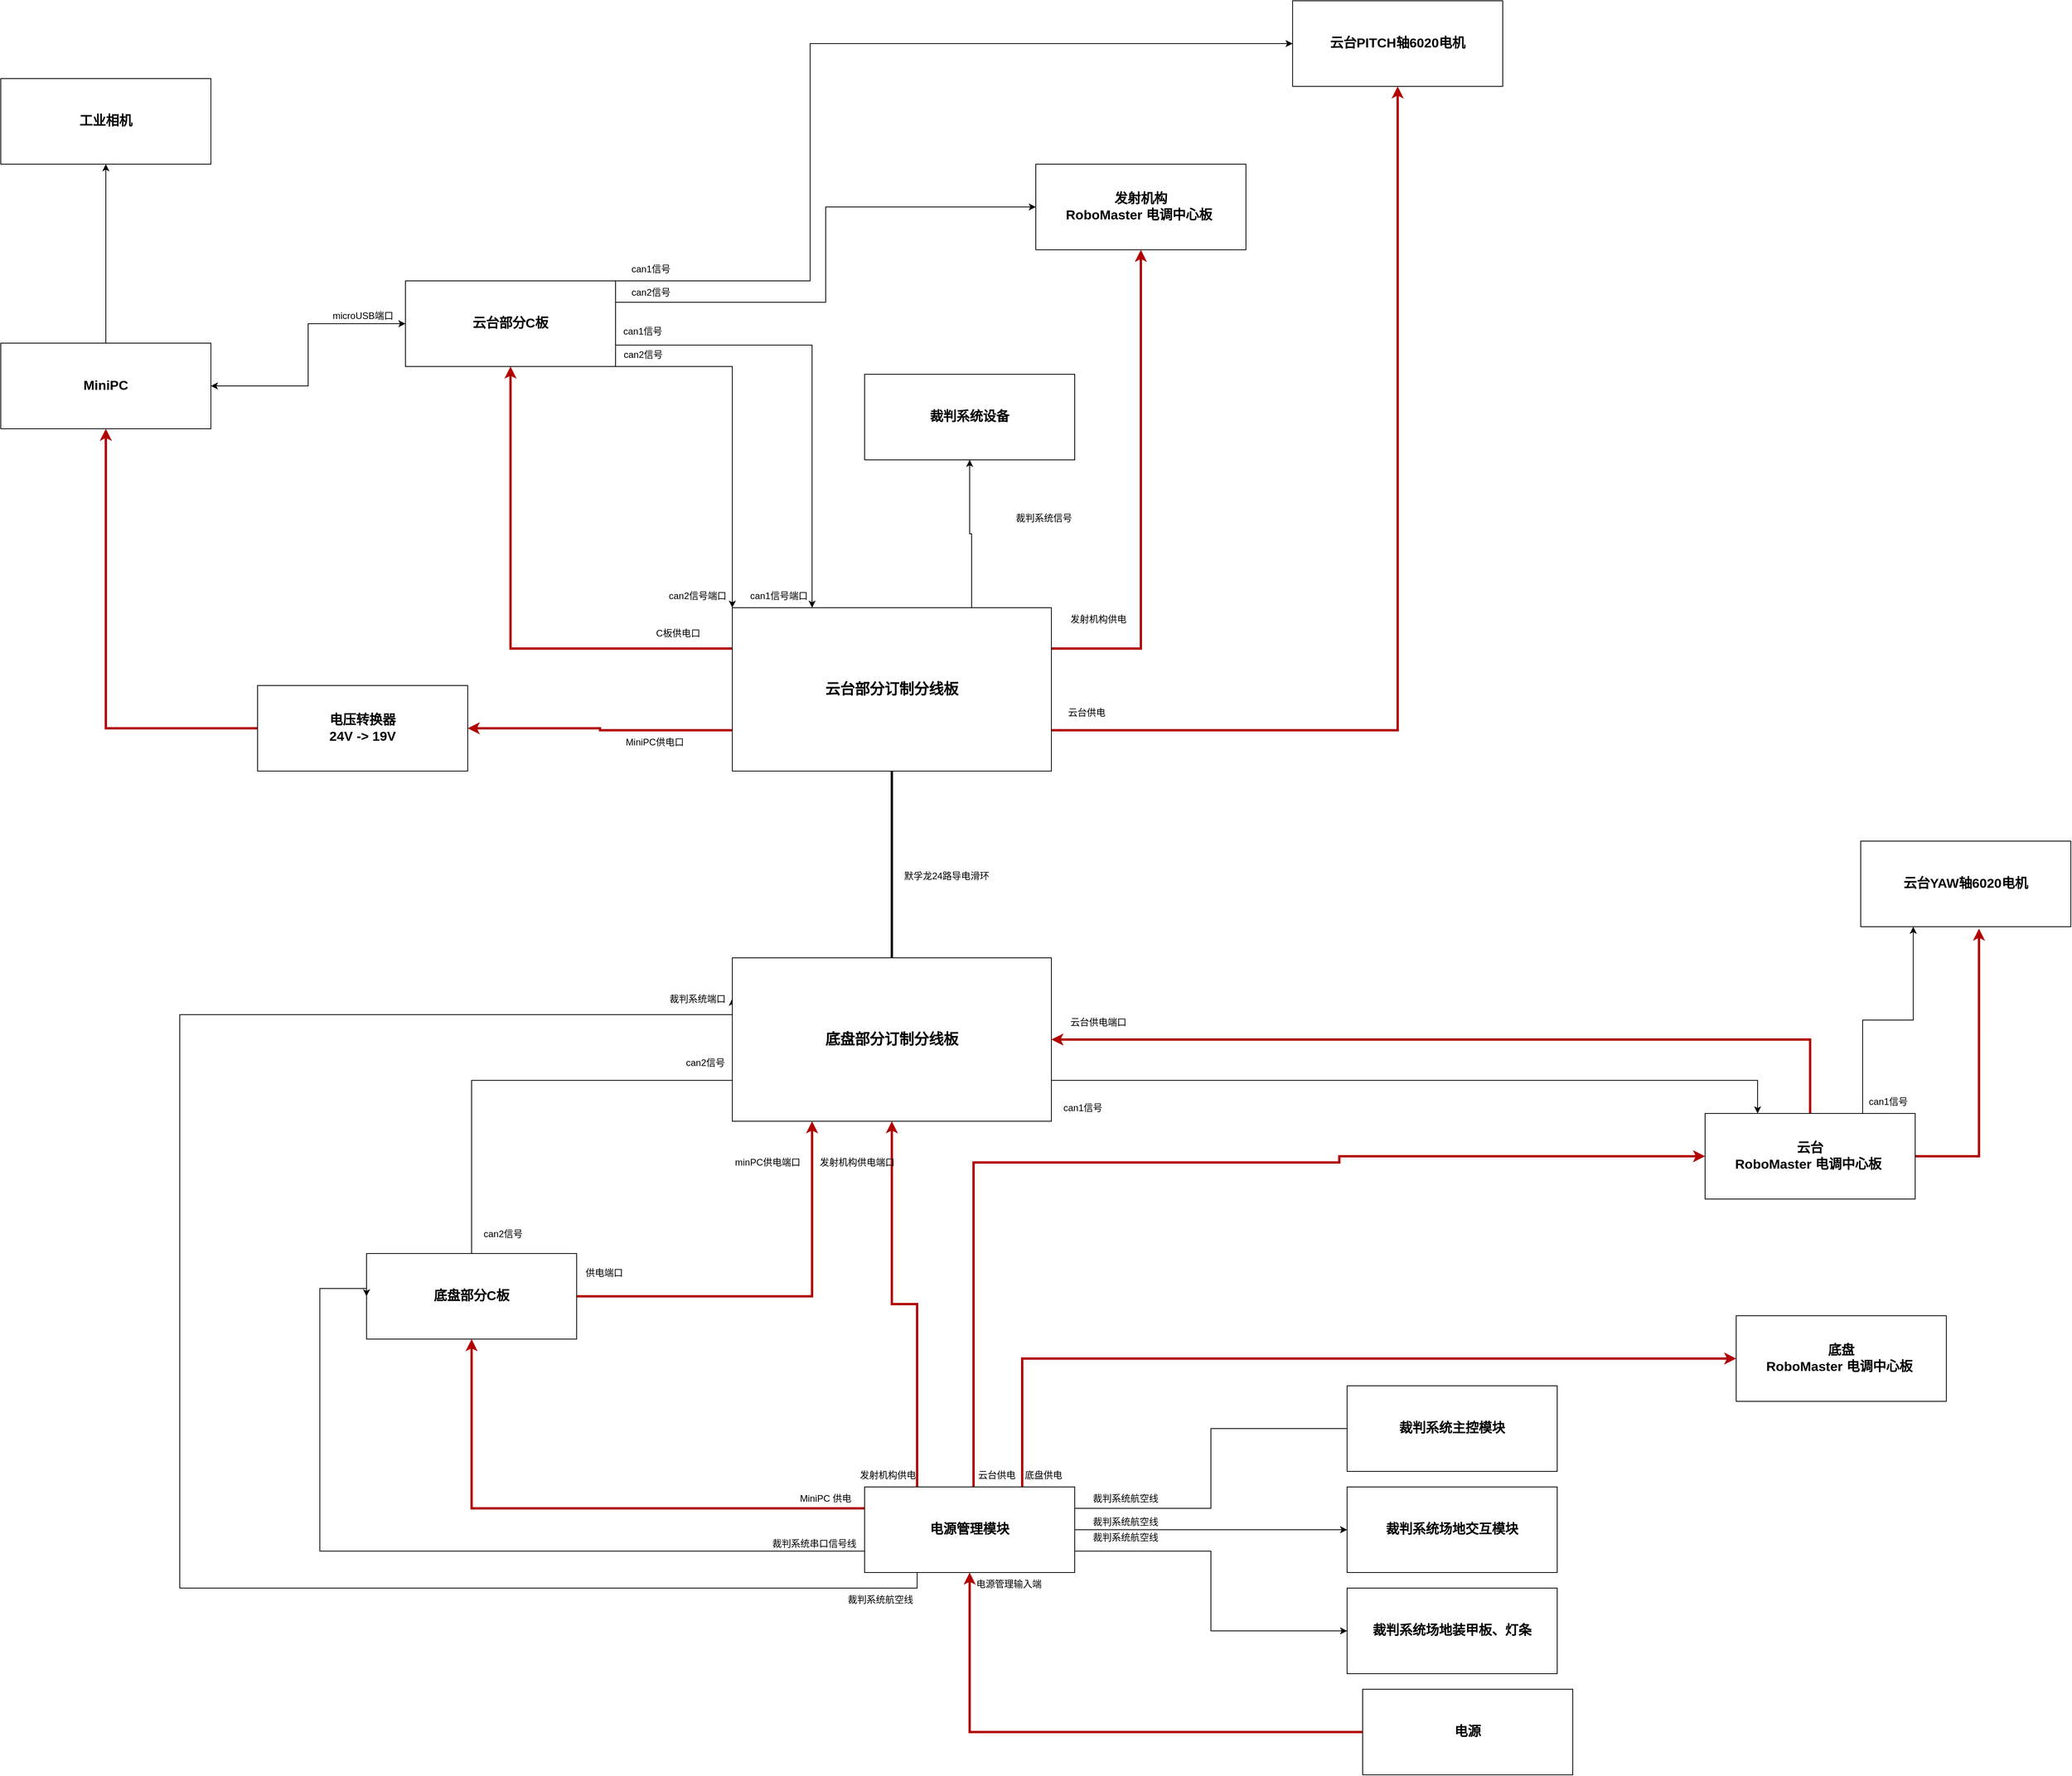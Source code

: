 <mxfile version="21.3.7" type="device">
  <diagram name="Page-1" id="8n1YRNNRPJk1owFZoc6L">
    <mxGraphModel dx="5630" dy="3937" grid="1" gridSize="10" guides="1" tooltips="1" connect="1" arrows="1" fold="1" page="1" pageScale="1" pageWidth="850" pageHeight="1100" math="0" shadow="0">
      <root>
        <mxCell id="0" />
        <mxCell id="1" parent="0" />
        <mxCell id="8JmPRWkfUFFDfO5RH25s-65" style="edgeStyle=orthogonalEdgeStyle;rounded=0;orthogonalLoop=1;jettySize=auto;html=1;entryX=0;entryY=0.5;entryDx=0;entryDy=0;exitX=1;exitY=0.25;exitDx=0;exitDy=0;" edge="1" parent="1" source="8JmPRWkfUFFDfO5RH25s-3" target="8JmPRWkfUFFDfO5RH25s-9">
          <mxGeometry relative="1" as="geometry" />
        </mxCell>
        <mxCell id="8JmPRWkfUFFDfO5RH25s-67" style="edgeStyle=orthogonalEdgeStyle;rounded=0;orthogonalLoop=1;jettySize=auto;html=1;exitX=1;exitY=0;exitDx=0;exitDy=0;entryX=0;entryY=0.5;entryDx=0;entryDy=0;" edge="1" parent="1" source="8JmPRWkfUFFDfO5RH25s-3" target="8JmPRWkfUFFDfO5RH25s-97">
          <mxGeometry relative="1" as="geometry">
            <mxPoint x="850" y="-795" as="targetPoint" />
            <Array as="points">
              <mxPoint x="300" y="-490" />
              <mxPoint x="300" y="-795" />
              <mxPoint x="910" y="-795" />
            </Array>
          </mxGeometry>
        </mxCell>
        <mxCell id="8JmPRWkfUFFDfO5RH25s-73" style="edgeStyle=orthogonalEdgeStyle;rounded=0;orthogonalLoop=1;jettySize=auto;html=1;exitX=1;exitY=0.75;exitDx=0;exitDy=0;entryX=0.25;entryY=0;entryDx=0;entryDy=0;" edge="1" parent="1" source="8JmPRWkfUFFDfO5RH25s-3" target="8JmPRWkfUFFDfO5RH25s-40">
          <mxGeometry relative="1" as="geometry" />
        </mxCell>
        <mxCell id="8JmPRWkfUFFDfO5RH25s-74" style="edgeStyle=orthogonalEdgeStyle;rounded=0;orthogonalLoop=1;jettySize=auto;html=1;exitX=1;exitY=1;exitDx=0;exitDy=0;entryX=0;entryY=0;entryDx=0;entryDy=0;" edge="1" parent="1" source="8JmPRWkfUFFDfO5RH25s-3" target="8JmPRWkfUFFDfO5RH25s-40">
          <mxGeometry relative="1" as="geometry">
            <Array as="points">
              <mxPoint x="200" y="-380" />
            </Array>
          </mxGeometry>
        </mxCell>
        <mxCell id="8JmPRWkfUFFDfO5RH25s-3" value="&lt;font style=&quot;font-size: 17px;&quot;&gt;&lt;b&gt;云台部分C板&lt;/b&gt;&lt;/font&gt;" style="rounded=0;whiteSpace=wrap;html=1;" vertex="1" parent="1">
          <mxGeometry x="-220" y="-490" width="270" height="110" as="geometry" />
        </mxCell>
        <mxCell id="8JmPRWkfUFFDfO5RH25s-39" style="edgeStyle=orthogonalEdgeStyle;rounded=0;orthogonalLoop=1;jettySize=auto;html=1;entryX=0.25;entryY=1;entryDx=0;entryDy=0;fillColor=#e51400;strokeColor=#B20000;strokeWidth=3;" edge="1" parent="1" source="8JmPRWkfUFFDfO5RH25s-4" target="8JmPRWkfUFFDfO5RH25s-35">
          <mxGeometry relative="1" as="geometry" />
        </mxCell>
        <mxCell id="8JmPRWkfUFFDfO5RH25s-4" value="&lt;font style=&quot;font-size: 17px;&quot;&gt;&lt;b&gt;底盘部分C板&lt;/b&gt;&lt;/font&gt;" style="rounded=0;whiteSpace=wrap;html=1;" vertex="1" parent="1">
          <mxGeometry x="-270" y="760" width="270" height="110" as="geometry" />
        </mxCell>
        <mxCell id="8JmPRWkfUFFDfO5RH25s-20" style="edgeStyle=orthogonalEdgeStyle;rounded=0;orthogonalLoop=1;jettySize=auto;html=1;entryX=0.75;entryY=0;entryDx=0;entryDy=0;endArrow=none;endFill=0;startArrow=classic;startFill=1;fillColor=#e51400;strokeColor=#B20000;strokeWidth=3;" edge="1" parent="1" source="8JmPRWkfUFFDfO5RH25s-7" target="8JmPRWkfUFFDfO5RH25s-11">
          <mxGeometry relative="1" as="geometry" />
        </mxCell>
        <mxCell id="8JmPRWkfUFFDfO5RH25s-7" value="&lt;font style=&quot;font-size: 17px;&quot;&gt;&lt;b&gt;底盘&lt;br&gt;RoboMaster 电调中心板&amp;nbsp;&lt;/b&gt;&lt;/font&gt;" style="rounded=0;whiteSpace=wrap;html=1;" vertex="1" parent="1">
          <mxGeometry x="1490" y="840" width="270" height="110" as="geometry" />
        </mxCell>
        <mxCell id="8JmPRWkfUFFDfO5RH25s-9" value="&lt;font style=&quot;font-size: 17px;&quot;&gt;&lt;b&gt;发射机构&lt;br&gt;RoboMaster 电调中心板&amp;nbsp;&lt;/b&gt;&lt;/font&gt;" style="rounded=0;whiteSpace=wrap;html=1;" vertex="1" parent="1">
          <mxGeometry x="590" y="-640" width="270" height="110" as="geometry" />
        </mxCell>
        <mxCell id="8JmPRWkfUFFDfO5RH25s-14" style="edgeStyle=orthogonalEdgeStyle;rounded=0;orthogonalLoop=1;jettySize=auto;html=1;entryX=1;entryY=0.25;entryDx=0;entryDy=0;endArrow=none;endFill=0;" edge="1" parent="1" source="8JmPRWkfUFFDfO5RH25s-10" target="8JmPRWkfUFFDfO5RH25s-11">
          <mxGeometry relative="1" as="geometry" />
        </mxCell>
        <mxCell id="8JmPRWkfUFFDfO5RH25s-10" value="&lt;span style=&quot;font-size: 17px;&quot;&gt;&lt;b&gt;裁判系统主控模块&lt;/b&gt;&lt;/span&gt;" style="rounded=0;whiteSpace=wrap;html=1;" vertex="1" parent="1">
          <mxGeometry x="990" y="930" width="270" height="110" as="geometry" />
        </mxCell>
        <mxCell id="8JmPRWkfUFFDfO5RH25s-21" style="edgeStyle=orthogonalEdgeStyle;rounded=0;orthogonalLoop=1;jettySize=auto;html=1;fillColor=#e51400;strokeColor=#B20000;strokeWidth=3;exitX=0;exitY=0.25;exitDx=0;exitDy=0;" edge="1" parent="1" source="8JmPRWkfUFFDfO5RH25s-11" target="8JmPRWkfUFFDfO5RH25s-4">
          <mxGeometry relative="1" as="geometry" />
        </mxCell>
        <mxCell id="8JmPRWkfUFFDfO5RH25s-37" style="edgeStyle=orthogonalEdgeStyle;rounded=0;orthogonalLoop=1;jettySize=auto;html=1;fillColor=#e51400;strokeColor=#B20000;strokeWidth=3;entryX=0;entryY=0.5;entryDx=0;entryDy=0;" edge="1" parent="1" source="8JmPRWkfUFFDfO5RH25s-11" target="8JmPRWkfUFFDfO5RH25s-95">
          <mxGeometry relative="1" as="geometry">
            <mxPoint x="1270" y="430" as="targetPoint" />
            <Array as="points">
              <mxPoint x="510" y="643" />
              <mxPoint x="980" y="643" />
              <mxPoint x="980" y="635" />
            </Array>
          </mxGeometry>
        </mxCell>
        <mxCell id="8JmPRWkfUFFDfO5RH25s-38" style="edgeStyle=orthogonalEdgeStyle;rounded=0;orthogonalLoop=1;jettySize=auto;html=1;exitX=0.25;exitY=0;exitDx=0;exitDy=0;entryX=0.5;entryY=1;entryDx=0;entryDy=0;fillColor=#e51400;strokeColor=#B20000;strokeWidth=3;" edge="1" parent="1" source="8JmPRWkfUFFDfO5RH25s-11" target="8JmPRWkfUFFDfO5RH25s-35">
          <mxGeometry relative="1" as="geometry" />
        </mxCell>
        <mxCell id="8JmPRWkfUFFDfO5RH25s-51" style="edgeStyle=orthogonalEdgeStyle;rounded=0;orthogonalLoop=1;jettySize=auto;html=1;exitX=0.25;exitY=1;exitDx=0;exitDy=0;entryX=0;entryY=0.25;entryDx=0;entryDy=0;" edge="1" parent="1" source="8JmPRWkfUFFDfO5RH25s-11" target="8JmPRWkfUFFDfO5RH25s-35">
          <mxGeometry relative="1" as="geometry">
            <mxPoint x="-360" y="930" as="targetPoint" />
            <Array as="points">
              <mxPoint x="437" y="1190" />
              <mxPoint x="-510" y="1190" />
              <mxPoint x="-510" y="453" />
            </Array>
          </mxGeometry>
        </mxCell>
        <mxCell id="8JmPRWkfUFFDfO5RH25s-90" style="edgeStyle=orthogonalEdgeStyle;rounded=0;orthogonalLoop=1;jettySize=auto;html=1;exitX=0;exitY=0.75;exitDx=0;exitDy=0;entryX=0;entryY=0.5;entryDx=0;entryDy=0;" edge="1" parent="1" source="8JmPRWkfUFFDfO5RH25s-11" target="8JmPRWkfUFFDfO5RH25s-4">
          <mxGeometry relative="1" as="geometry">
            <Array as="points">
              <mxPoint x="-330" y="1142" />
              <mxPoint x="-330" y="805" />
            </Array>
          </mxGeometry>
        </mxCell>
        <mxCell id="8JmPRWkfUFFDfO5RH25s-108" style="edgeStyle=orthogonalEdgeStyle;rounded=0;orthogonalLoop=1;jettySize=auto;html=1;entryX=0;entryY=0.5;entryDx=0;entryDy=0;" edge="1" parent="1" source="8JmPRWkfUFFDfO5RH25s-11" target="8JmPRWkfUFFDfO5RH25s-107">
          <mxGeometry relative="1" as="geometry" />
        </mxCell>
        <mxCell id="8JmPRWkfUFFDfO5RH25s-110" style="edgeStyle=orthogonalEdgeStyle;rounded=0;orthogonalLoop=1;jettySize=auto;html=1;exitX=1;exitY=0.75;exitDx=0;exitDy=0;entryX=0;entryY=0.5;entryDx=0;entryDy=0;" edge="1" parent="1" source="8JmPRWkfUFFDfO5RH25s-11" target="8JmPRWkfUFFDfO5RH25s-109">
          <mxGeometry relative="1" as="geometry" />
        </mxCell>
        <mxCell id="8JmPRWkfUFFDfO5RH25s-11" value="&lt;span style=&quot;font-size: 17px;&quot;&gt;&lt;b&gt;电源管理模块&lt;/b&gt;&lt;/span&gt;" style="rounded=0;whiteSpace=wrap;html=1;" vertex="1" parent="1">
          <mxGeometry x="370" y="1060" width="270" height="110" as="geometry" />
        </mxCell>
        <mxCell id="8JmPRWkfUFFDfO5RH25s-13" style="edgeStyle=orthogonalEdgeStyle;rounded=0;orthogonalLoop=1;jettySize=auto;html=1;endArrow=classic;endFill=1;fillColor=#e51400;strokeColor=#B20000;strokeWidth=3;" edge="1" parent="1" source="8JmPRWkfUFFDfO5RH25s-12" target="8JmPRWkfUFFDfO5RH25s-11">
          <mxGeometry relative="1" as="geometry" />
        </mxCell>
        <mxCell id="8JmPRWkfUFFDfO5RH25s-12" value="&lt;span style=&quot;font-size: 17px;&quot;&gt;&lt;b&gt;电源&lt;/b&gt;&lt;/span&gt;" style="rounded=0;whiteSpace=wrap;html=1;" vertex="1" parent="1">
          <mxGeometry x="1010" y="1320" width="270" height="110" as="geometry" />
        </mxCell>
        <mxCell id="8JmPRWkfUFFDfO5RH25s-15" value="裁判系统航空线" style="text;html=1;align=center;verticalAlign=middle;resizable=0;points=[];autosize=1;strokeColor=none;fillColor=none;" vertex="1" parent="1">
          <mxGeometry x="650" y="1060" width="110" height="30" as="geometry" />
        </mxCell>
        <mxCell id="8JmPRWkfUFFDfO5RH25s-17" value="电源管理输入端" style="text;html=1;align=center;verticalAlign=middle;resizable=0;points=[];autosize=1;strokeColor=none;fillColor=none;" vertex="1" parent="1">
          <mxGeometry x="500" y="1170" width="110" height="30" as="geometry" />
        </mxCell>
        <mxCell id="8JmPRWkfUFFDfO5RH25s-22" value="MiniPC 供电" style="text;html=1;strokeColor=none;fillColor=none;align=center;verticalAlign=middle;whiteSpace=wrap;rounded=0;" vertex="1" parent="1">
          <mxGeometry x="280" y="1060" width="80" height="30" as="geometry" />
        </mxCell>
        <mxCell id="8JmPRWkfUFFDfO5RH25s-24" value="底盘供电" style="text;html=1;strokeColor=none;fillColor=none;align=center;verticalAlign=middle;whiteSpace=wrap;rounded=0;" vertex="1" parent="1">
          <mxGeometry x="560" y="1030" width="80" height="30" as="geometry" />
        </mxCell>
        <mxCell id="8JmPRWkfUFFDfO5RH25s-26" value="云台供电" style="text;html=1;strokeColor=none;fillColor=none;align=center;verticalAlign=middle;whiteSpace=wrap;rounded=0;" vertex="1" parent="1">
          <mxGeometry x="500" y="1030" width="80" height="30" as="geometry" />
        </mxCell>
        <mxCell id="8JmPRWkfUFFDfO5RH25s-61" style="edgeStyle=orthogonalEdgeStyle;rounded=0;orthogonalLoop=1;jettySize=auto;html=1;entryX=0.5;entryY=1;entryDx=0;entryDy=0;" edge="1" parent="1" source="8JmPRWkfUFFDfO5RH25s-29" target="8JmPRWkfUFFDfO5RH25s-60">
          <mxGeometry relative="1" as="geometry" />
        </mxCell>
        <mxCell id="8JmPRWkfUFFDfO5RH25s-62" style="edgeStyle=orthogonalEdgeStyle;rounded=0;orthogonalLoop=1;jettySize=auto;html=1;entryX=0;entryY=0.5;entryDx=0;entryDy=0;startArrow=classic;startFill=1;" edge="1" parent="1" source="8JmPRWkfUFFDfO5RH25s-29" target="8JmPRWkfUFFDfO5RH25s-3">
          <mxGeometry relative="1" as="geometry" />
        </mxCell>
        <mxCell id="8JmPRWkfUFFDfO5RH25s-29" value="&lt;span style=&quot;font-size: 17px;&quot;&gt;&lt;b&gt;MiniPC&lt;/b&gt;&lt;/span&gt;" style="rounded=0;whiteSpace=wrap;html=1;" vertex="1" parent="1">
          <mxGeometry x="-740" y="-410" width="270" height="110" as="geometry" />
        </mxCell>
        <mxCell id="8JmPRWkfUFFDfO5RH25s-31" value="发射机构供电" style="text;html=1;strokeColor=none;fillColor=none;align=center;verticalAlign=middle;whiteSpace=wrap;rounded=0;" vertex="1" parent="1">
          <mxGeometry x="360" y="1030" width="80" height="30" as="geometry" />
        </mxCell>
        <mxCell id="8JmPRWkfUFFDfO5RH25s-41" style="edgeStyle=orthogonalEdgeStyle;rounded=0;orthogonalLoop=1;jettySize=auto;html=1;endArrow=none;endFill=0;strokeWidth=3;" edge="1" parent="1" source="8JmPRWkfUFFDfO5RH25s-35" target="8JmPRWkfUFFDfO5RH25s-40">
          <mxGeometry relative="1" as="geometry" />
        </mxCell>
        <mxCell id="8JmPRWkfUFFDfO5RH25s-82" style="edgeStyle=orthogonalEdgeStyle;rounded=0;orthogonalLoop=1;jettySize=auto;html=1;exitX=0;exitY=0.75;exitDx=0;exitDy=0;endArrow=none;endFill=0;" edge="1" parent="1" source="8JmPRWkfUFFDfO5RH25s-35" target="8JmPRWkfUFFDfO5RH25s-4">
          <mxGeometry relative="1" as="geometry" />
        </mxCell>
        <mxCell id="8JmPRWkfUFFDfO5RH25s-100" style="edgeStyle=orthogonalEdgeStyle;rounded=0;orthogonalLoop=1;jettySize=auto;html=1;exitX=1;exitY=0.75;exitDx=0;exitDy=0;entryX=0.25;entryY=0;entryDx=0;entryDy=0;" edge="1" parent="1" source="8JmPRWkfUFFDfO5RH25s-35" target="8JmPRWkfUFFDfO5RH25s-95">
          <mxGeometry relative="1" as="geometry" />
        </mxCell>
        <mxCell id="8JmPRWkfUFFDfO5RH25s-35" value="&lt;font style=&quot;font-size: 19px;&quot;&gt;&lt;b&gt;底盘部分订制分线板&lt;/b&gt;&lt;/font&gt;" style="rounded=0;whiteSpace=wrap;html=1;" vertex="1" parent="1">
          <mxGeometry x="200" y="380" width="410" height="210" as="geometry" />
        </mxCell>
        <mxCell id="8JmPRWkfUFFDfO5RH25s-43" style="edgeStyle=orthogonalEdgeStyle;rounded=0;orthogonalLoop=1;jettySize=auto;html=1;entryX=0.5;entryY=1;entryDx=0;entryDy=0;exitX=1;exitY=0.75;exitDx=0;exitDy=0;fillColor=#e51400;strokeColor=#B20000;strokeWidth=3;" edge="1" parent="1" source="8JmPRWkfUFFDfO5RH25s-40" target="8JmPRWkfUFFDfO5RH25s-97">
          <mxGeometry relative="1" as="geometry">
            <mxPoint x="985" y="-740" as="targetPoint" />
          </mxGeometry>
        </mxCell>
        <mxCell id="8JmPRWkfUFFDfO5RH25s-44" style="edgeStyle=orthogonalEdgeStyle;rounded=0;orthogonalLoop=1;jettySize=auto;html=1;exitX=1;exitY=0.25;exitDx=0;exitDy=0;fillColor=#e51400;strokeColor=#B20000;strokeWidth=3;" edge="1" parent="1" source="8JmPRWkfUFFDfO5RH25s-40" target="8JmPRWkfUFFDfO5RH25s-9">
          <mxGeometry relative="1" as="geometry" />
        </mxCell>
        <mxCell id="8JmPRWkfUFFDfO5RH25s-47" style="edgeStyle=orthogonalEdgeStyle;rounded=0;orthogonalLoop=1;jettySize=auto;html=1;exitX=0;exitY=0.25;exitDx=0;exitDy=0;entryX=0.5;entryY=1;entryDx=0;entryDy=0;fillColor=#e51400;strokeColor=#B20000;strokeWidth=3;" edge="1" parent="1" source="8JmPRWkfUFFDfO5RH25s-40" target="8JmPRWkfUFFDfO5RH25s-3">
          <mxGeometry relative="1" as="geometry" />
        </mxCell>
        <mxCell id="8JmPRWkfUFFDfO5RH25s-49" style="edgeStyle=orthogonalEdgeStyle;rounded=0;orthogonalLoop=1;jettySize=auto;html=1;exitX=0;exitY=0.75;exitDx=0;exitDy=0;entryX=1;entryY=0.5;entryDx=0;entryDy=0;fillColor=#e51400;strokeColor=#B20000;strokeWidth=3;" edge="1" parent="1" source="8JmPRWkfUFFDfO5RH25s-40" target="8JmPRWkfUFFDfO5RH25s-48">
          <mxGeometry relative="1" as="geometry" />
        </mxCell>
        <mxCell id="8JmPRWkfUFFDfO5RH25s-56" style="edgeStyle=orthogonalEdgeStyle;rounded=0;orthogonalLoop=1;jettySize=auto;html=1;entryX=0.5;entryY=1;entryDx=0;entryDy=0;exitX=0.75;exitY=0;exitDx=0;exitDy=0;" edge="1" parent="1" source="8JmPRWkfUFFDfO5RH25s-40" target="8JmPRWkfUFFDfO5RH25s-55">
          <mxGeometry relative="1" as="geometry" />
        </mxCell>
        <mxCell id="8JmPRWkfUFFDfO5RH25s-40" value="&lt;font style=&quot;font-size: 19px;&quot;&gt;&lt;b&gt;云台部分订制分线板&lt;/b&gt;&lt;/font&gt;" style="rounded=0;whiteSpace=wrap;html=1;" vertex="1" parent="1">
          <mxGeometry x="200" y="-70" width="410" height="210" as="geometry" />
        </mxCell>
        <mxCell id="8JmPRWkfUFFDfO5RH25s-42" value="默孚龙24路导电滑环" style="text;html=1;align=center;verticalAlign=middle;resizable=0;points=[];autosize=1;strokeColor=none;fillColor=none;" vertex="1" parent="1">
          <mxGeometry x="410" y="260" width="130" height="30" as="geometry" />
        </mxCell>
        <mxCell id="8JmPRWkfUFFDfO5RH25s-45" value="云台供电" style="text;html=1;align=center;verticalAlign=middle;resizable=0;points=[];autosize=1;strokeColor=none;fillColor=none;" vertex="1" parent="1">
          <mxGeometry x="620" y="50" width="70" height="30" as="geometry" />
        </mxCell>
        <mxCell id="8JmPRWkfUFFDfO5RH25s-46" value="发射机构供电" style="text;html=1;align=center;verticalAlign=middle;resizable=0;points=[];autosize=1;strokeColor=none;fillColor=none;" vertex="1" parent="1">
          <mxGeometry x="620" y="-70" width="100" height="30" as="geometry" />
        </mxCell>
        <mxCell id="8JmPRWkfUFFDfO5RH25s-50" style="edgeStyle=orthogonalEdgeStyle;rounded=0;orthogonalLoop=1;jettySize=auto;html=1;entryX=0.5;entryY=1;entryDx=0;entryDy=0;fillColor=#e51400;strokeColor=#B20000;strokeWidth=3;" edge="1" parent="1" source="8JmPRWkfUFFDfO5RH25s-48" target="8JmPRWkfUFFDfO5RH25s-29">
          <mxGeometry relative="1" as="geometry" />
        </mxCell>
        <mxCell id="8JmPRWkfUFFDfO5RH25s-48" value="&lt;span style=&quot;font-size: 17px;&quot;&gt;&lt;b&gt;电压转换器&lt;br&gt;24V -&amp;gt; 19V&lt;br&gt;&lt;/b&gt;&lt;/span&gt;" style="rounded=0;whiteSpace=wrap;html=1;" vertex="1" parent="1">
          <mxGeometry x="-410" y="30" width="270" height="110" as="geometry" />
        </mxCell>
        <mxCell id="8JmPRWkfUFFDfO5RH25s-54" value="裁判系统航空线" style="text;html=1;align=center;verticalAlign=middle;resizable=0;points=[];autosize=1;strokeColor=none;fillColor=none;" vertex="1" parent="1">
          <mxGeometry x="335" y="1190" width="110" height="30" as="geometry" />
        </mxCell>
        <mxCell id="8JmPRWkfUFFDfO5RH25s-55" value="&lt;span style=&quot;font-size: 17px;&quot;&gt;&lt;b&gt;裁判系统设备&lt;/b&gt;&lt;/span&gt;" style="rounded=0;whiteSpace=wrap;html=1;" vertex="1" parent="1">
          <mxGeometry x="370" y="-370" width="270" height="110" as="geometry" />
        </mxCell>
        <mxCell id="8JmPRWkfUFFDfO5RH25s-57" value="C板供电口" style="text;html=1;align=center;verticalAlign=middle;resizable=0;points=[];autosize=1;strokeColor=none;fillColor=none;" vertex="1" parent="1">
          <mxGeometry x="90" y="-52" width="80" height="30" as="geometry" />
        </mxCell>
        <mxCell id="8JmPRWkfUFFDfO5RH25s-58" value="MiniPC供电口" style="text;html=1;align=center;verticalAlign=middle;resizable=0;points=[];autosize=1;strokeColor=none;fillColor=none;" vertex="1" parent="1">
          <mxGeometry x="50" y="88" width="100" height="30" as="geometry" />
        </mxCell>
        <mxCell id="8JmPRWkfUFFDfO5RH25s-59" value="裁判系统信号" style="text;html=1;align=center;verticalAlign=middle;resizable=0;points=[];autosize=1;strokeColor=none;fillColor=none;" vertex="1" parent="1">
          <mxGeometry x="550" y="-200" width="100" height="30" as="geometry" />
        </mxCell>
        <mxCell id="8JmPRWkfUFFDfO5RH25s-60" value="&lt;span style=&quot;font-size: 17px;&quot;&gt;&lt;b&gt;工业相机&lt;/b&gt;&lt;/span&gt;" style="rounded=0;whiteSpace=wrap;html=1;" vertex="1" parent="1">
          <mxGeometry x="-740" y="-750" width="270" height="110" as="geometry" />
        </mxCell>
        <mxCell id="8JmPRWkfUFFDfO5RH25s-64" value="microUSB端口" style="text;html=1;align=center;verticalAlign=middle;resizable=0;points=[];autosize=1;strokeColor=none;fillColor=none;" vertex="1" parent="1">
          <mxGeometry x="-325" y="-460" width="100" height="30" as="geometry" />
        </mxCell>
        <mxCell id="8JmPRWkfUFFDfO5RH25s-66" value="can2信号" style="text;html=1;align=center;verticalAlign=middle;resizable=0;points=[];autosize=1;strokeColor=none;fillColor=none;" vertex="1" parent="1">
          <mxGeometry x="60" y="-490" width="70" height="30" as="geometry" />
        </mxCell>
        <mxCell id="8JmPRWkfUFFDfO5RH25s-68" value="can1信号" style="text;html=1;align=center;verticalAlign=middle;resizable=0;points=[];autosize=1;strokeColor=none;fillColor=none;" vertex="1" parent="1">
          <mxGeometry x="60" y="-520" width="70" height="30" as="geometry" />
        </mxCell>
        <mxCell id="8JmPRWkfUFFDfO5RH25s-75" value="can1信号" style="text;html=1;strokeColor=none;fillColor=none;align=center;verticalAlign=middle;whiteSpace=wrap;rounded=0;" vertex="1" parent="1">
          <mxGeometry x="50" y="-440" width="70" height="30" as="geometry" />
        </mxCell>
        <mxCell id="8JmPRWkfUFFDfO5RH25s-76" value="can2信号" style="text;html=1;align=center;verticalAlign=middle;resizable=0;points=[];autosize=1;strokeColor=none;fillColor=none;" vertex="1" parent="1">
          <mxGeometry x="50" y="-410" width="70" height="30" as="geometry" />
        </mxCell>
        <mxCell id="8JmPRWkfUFFDfO5RH25s-79" value="can2信号端口" style="text;html=1;align=center;verticalAlign=middle;resizable=0;points=[];autosize=1;strokeColor=none;fillColor=none;" vertex="1" parent="1">
          <mxGeometry x="105" y="-100" width="100" height="30" as="geometry" />
        </mxCell>
        <mxCell id="8JmPRWkfUFFDfO5RH25s-80" value="can1信号端口" style="text;html=1;strokeColor=none;fillColor=none;align=center;verticalAlign=middle;whiteSpace=wrap;rounded=0;" vertex="1" parent="1">
          <mxGeometry x="220" y="-100" width="80" height="30" as="geometry" />
        </mxCell>
        <mxCell id="8JmPRWkfUFFDfO5RH25s-83" value="can2信号" style="text;html=1;align=center;verticalAlign=middle;resizable=0;points=[];autosize=1;strokeColor=none;fillColor=none;" vertex="1" parent="1">
          <mxGeometry x="130" y="500" width="70" height="30" as="geometry" />
        </mxCell>
        <mxCell id="8JmPRWkfUFFDfO5RH25s-84" value="can2信号" style="text;html=1;align=center;verticalAlign=middle;resizable=0;points=[];autosize=1;strokeColor=none;fillColor=none;" vertex="1" parent="1">
          <mxGeometry x="-130" y="720" width="70" height="30" as="geometry" />
        </mxCell>
        <mxCell id="8JmPRWkfUFFDfO5RH25s-85" value="供电端口" style="text;html=1;align=center;verticalAlign=middle;resizable=0;points=[];autosize=1;strokeColor=none;fillColor=none;" vertex="1" parent="1">
          <mxGeometry y="770" width="70" height="30" as="geometry" />
        </mxCell>
        <mxCell id="8JmPRWkfUFFDfO5RH25s-86" value="minPC供电端口" style="text;html=1;align=center;verticalAlign=middle;resizable=0;points=[];autosize=1;strokeColor=none;fillColor=none;" vertex="1" parent="1">
          <mxGeometry x="190" y="628" width="110" height="30" as="geometry" />
        </mxCell>
        <mxCell id="8JmPRWkfUFFDfO5RH25s-87" value="裁判系统端口" style="text;html=1;align=center;verticalAlign=middle;resizable=0;points=[];autosize=1;strokeColor=none;fillColor=none;" vertex="1" parent="1">
          <mxGeometry x="105" y="418" width="100" height="30" as="geometry" />
        </mxCell>
        <mxCell id="8JmPRWkfUFFDfO5RH25s-88" value="发射机构供电端口" style="text;html=1;align=center;verticalAlign=middle;resizable=0;points=[];autosize=1;strokeColor=none;fillColor=none;" vertex="1" parent="1">
          <mxGeometry x="300" y="628" width="120" height="30" as="geometry" />
        </mxCell>
        <mxCell id="8JmPRWkfUFFDfO5RH25s-89" value="云台供电端口" style="text;html=1;align=center;verticalAlign=middle;resizable=0;points=[];autosize=1;strokeColor=none;fillColor=none;" vertex="1" parent="1">
          <mxGeometry x="620" y="448" width="100" height="30" as="geometry" />
        </mxCell>
        <mxCell id="8JmPRWkfUFFDfO5RH25s-91" value="裁判系统串口信号线" style="text;html=1;align=center;verticalAlign=middle;resizable=0;points=[];autosize=1;strokeColor=none;fillColor=none;" vertex="1" parent="1">
          <mxGeometry x="240" y="1118" width="130" height="30" as="geometry" />
        </mxCell>
        <mxCell id="8JmPRWkfUFFDfO5RH25s-98" style="edgeStyle=orthogonalEdgeStyle;rounded=0;orthogonalLoop=1;jettySize=auto;html=1;entryX=0.563;entryY=1.022;entryDx=0;entryDy=0;entryPerimeter=0;strokeWidth=3;fillColor=#e51400;strokeColor=#B20000;" edge="1" parent="1" source="8JmPRWkfUFFDfO5RH25s-95" target="8JmPRWkfUFFDfO5RH25s-96">
          <mxGeometry relative="1" as="geometry">
            <Array as="points">
              <mxPoint x="1802" y="635" />
            </Array>
          </mxGeometry>
        </mxCell>
        <mxCell id="8JmPRWkfUFFDfO5RH25s-99" style="edgeStyle=orthogonalEdgeStyle;rounded=0;orthogonalLoop=1;jettySize=auto;html=1;exitX=0.5;exitY=0;exitDx=0;exitDy=0;entryX=1;entryY=0.5;entryDx=0;entryDy=0;strokeWidth=3;fillColor=#e51400;strokeColor=#B20000;" edge="1" parent="1" source="8JmPRWkfUFFDfO5RH25s-95" target="8JmPRWkfUFFDfO5RH25s-35">
          <mxGeometry relative="1" as="geometry" />
        </mxCell>
        <mxCell id="8JmPRWkfUFFDfO5RH25s-103" style="edgeStyle=orthogonalEdgeStyle;rounded=0;orthogonalLoop=1;jettySize=auto;html=1;exitX=0.75;exitY=0;exitDx=0;exitDy=0;entryX=0.25;entryY=1;entryDx=0;entryDy=0;" edge="1" parent="1" source="8JmPRWkfUFFDfO5RH25s-95" target="8JmPRWkfUFFDfO5RH25s-96">
          <mxGeometry relative="1" as="geometry" />
        </mxCell>
        <mxCell id="8JmPRWkfUFFDfO5RH25s-95" value="&lt;font style=&quot;font-size: 17px;&quot;&gt;&lt;b&gt;云台&lt;br&gt;RoboMaster 电调中心板&amp;nbsp;&lt;/b&gt;&lt;/font&gt;" style="rounded=0;whiteSpace=wrap;html=1;" vertex="1" parent="1">
          <mxGeometry x="1450" y="580" width="270" height="110" as="geometry" />
        </mxCell>
        <mxCell id="8JmPRWkfUFFDfO5RH25s-96" value="&lt;span style=&quot;font-size: 17px;&quot;&gt;&lt;b&gt;云台YAW轴6020电机&lt;/b&gt;&lt;/span&gt;" style="rounded=0;whiteSpace=wrap;html=1;" vertex="1" parent="1">
          <mxGeometry x="1650" y="230" width="270" height="110" as="geometry" />
        </mxCell>
        <mxCell id="8JmPRWkfUFFDfO5RH25s-97" value="&lt;span style=&quot;font-size: 17px;&quot;&gt;&lt;b&gt;云台PITCH轴6020电机&lt;/b&gt;&lt;/span&gt;" style="rounded=0;whiteSpace=wrap;html=1;" vertex="1" parent="1">
          <mxGeometry x="920" y="-850" width="270" height="110" as="geometry" />
        </mxCell>
        <mxCell id="8JmPRWkfUFFDfO5RH25s-101" value="can1信号" style="text;html=1;align=center;verticalAlign=middle;resizable=0;points=[];autosize=1;strokeColor=none;fillColor=none;" vertex="1" parent="1">
          <mxGeometry x="615" y="558" width="70" height="30" as="geometry" />
        </mxCell>
        <mxCell id="8JmPRWkfUFFDfO5RH25s-104" value="can1信号" style="text;html=1;align=center;verticalAlign=middle;resizable=0;points=[];autosize=1;strokeColor=none;fillColor=none;" vertex="1" parent="1">
          <mxGeometry x="1650" y="550" width="70" height="30" as="geometry" />
        </mxCell>
        <mxCell id="8JmPRWkfUFFDfO5RH25s-107" value="&lt;span style=&quot;font-size: 17px;&quot;&gt;&lt;b&gt;裁判系统场地交互模块&lt;/b&gt;&lt;/span&gt;" style="rounded=0;whiteSpace=wrap;html=1;" vertex="1" parent="1">
          <mxGeometry x="990" y="1060" width="270" height="110" as="geometry" />
        </mxCell>
        <mxCell id="8JmPRWkfUFFDfO5RH25s-109" value="&lt;span style=&quot;font-size: 17px;&quot;&gt;&lt;b&gt;裁判系统场地装甲板、灯条&lt;/b&gt;&lt;/span&gt;" style="rounded=0;whiteSpace=wrap;html=1;" vertex="1" parent="1">
          <mxGeometry x="990" y="1190" width="270" height="110" as="geometry" />
        </mxCell>
        <mxCell id="8JmPRWkfUFFDfO5RH25s-111" value="裁判系统航空线" style="text;html=1;align=center;verticalAlign=middle;resizable=0;points=[];autosize=1;strokeColor=none;fillColor=none;" vertex="1" parent="1">
          <mxGeometry x="650" y="1110" width="110" height="30" as="geometry" />
        </mxCell>
        <mxCell id="8JmPRWkfUFFDfO5RH25s-112" value="裁判系统航空线" style="text;html=1;align=center;verticalAlign=middle;resizable=0;points=[];autosize=1;strokeColor=none;fillColor=none;" vertex="1" parent="1">
          <mxGeometry x="650" y="1090" width="110" height="30" as="geometry" />
        </mxCell>
      </root>
    </mxGraphModel>
  </diagram>
</mxfile>

